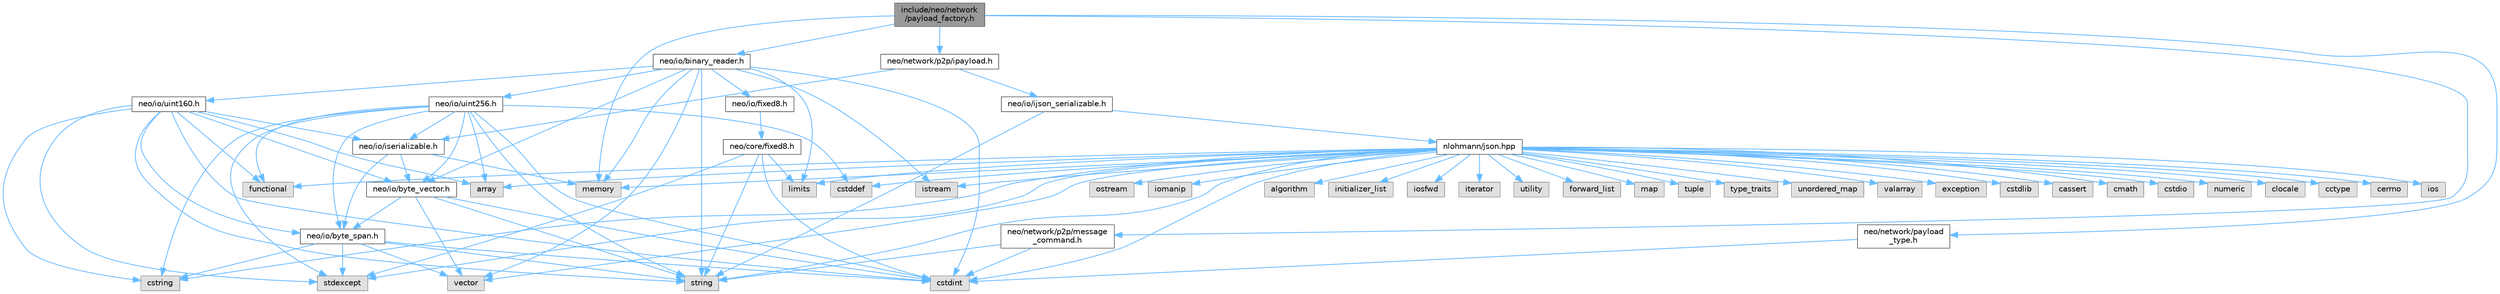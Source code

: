 digraph "include/neo/network/payload_factory.h"
{
 // LATEX_PDF_SIZE
  bgcolor="transparent";
  edge [fontname=Helvetica,fontsize=10,labelfontname=Helvetica,labelfontsize=10];
  node [fontname=Helvetica,fontsize=10,shape=box,height=0.2,width=0.4];
  Node1 [id="Node000001",label="include/neo/network\l/payload_factory.h",height=0.2,width=0.4,color="gray40", fillcolor="grey60", style="filled", fontcolor="black",tooltip=" "];
  Node1 -> Node2 [id="edge93_Node000001_Node000002",color="steelblue1",style="solid",tooltip=" "];
  Node2 [id="Node000002",label="neo/io/binary_reader.h",height=0.2,width=0.4,color="grey40", fillcolor="white", style="filled",URL="$binary__reader_8h.html",tooltip=" "];
  Node2 -> Node3 [id="edge94_Node000002_Node000003",color="steelblue1",style="solid",tooltip=" "];
  Node3 [id="Node000003",label="neo/io/byte_vector.h",height=0.2,width=0.4,color="grey40", fillcolor="white", style="filled",URL="$io_2byte__vector_8h.html",tooltip=" "];
  Node3 -> Node4 [id="edge95_Node000003_Node000004",color="steelblue1",style="solid",tooltip=" "];
  Node4 [id="Node000004",label="neo/io/byte_span.h",height=0.2,width=0.4,color="grey40", fillcolor="white", style="filled",URL="$io_2byte__span_8h.html",tooltip=" "];
  Node4 -> Node5 [id="edge96_Node000004_Node000005",color="steelblue1",style="solid",tooltip=" "];
  Node5 [id="Node000005",label="cstdint",height=0.2,width=0.4,color="grey60", fillcolor="#E0E0E0", style="filled",tooltip=" "];
  Node4 -> Node6 [id="edge97_Node000004_Node000006",color="steelblue1",style="solid",tooltip=" "];
  Node6 [id="Node000006",label="cstring",height=0.2,width=0.4,color="grey60", fillcolor="#E0E0E0", style="filled",tooltip=" "];
  Node4 -> Node7 [id="edge98_Node000004_Node000007",color="steelblue1",style="solid",tooltip=" "];
  Node7 [id="Node000007",label="stdexcept",height=0.2,width=0.4,color="grey60", fillcolor="#E0E0E0", style="filled",tooltip=" "];
  Node4 -> Node8 [id="edge99_Node000004_Node000008",color="steelblue1",style="solid",tooltip=" "];
  Node8 [id="Node000008",label="string",height=0.2,width=0.4,color="grey60", fillcolor="#E0E0E0", style="filled",tooltip=" "];
  Node4 -> Node9 [id="edge100_Node000004_Node000009",color="steelblue1",style="solid",tooltip=" "];
  Node9 [id="Node000009",label="vector",height=0.2,width=0.4,color="grey60", fillcolor="#E0E0E0", style="filled",tooltip=" "];
  Node3 -> Node5 [id="edge101_Node000003_Node000005",color="steelblue1",style="solid",tooltip=" "];
  Node3 -> Node8 [id="edge102_Node000003_Node000008",color="steelblue1",style="solid",tooltip=" "];
  Node3 -> Node9 [id="edge103_Node000003_Node000009",color="steelblue1",style="solid",tooltip=" "];
  Node2 -> Node10 [id="edge104_Node000002_Node000010",color="steelblue1",style="solid",tooltip=" "];
  Node10 [id="Node000010",label="neo/io/fixed8.h",height=0.2,width=0.4,color="grey40", fillcolor="white", style="filled",URL="$io_2fixed8_8h.html",tooltip=" "];
  Node10 -> Node11 [id="edge105_Node000010_Node000011",color="steelblue1",style="solid",tooltip=" "];
  Node11 [id="Node000011",label="neo/core/fixed8.h",height=0.2,width=0.4,color="grey40", fillcolor="white", style="filled",URL="$core_2fixed8_8h.html",tooltip=" "];
  Node11 -> Node5 [id="edge106_Node000011_Node000005",color="steelblue1",style="solid",tooltip=" "];
  Node11 -> Node12 [id="edge107_Node000011_Node000012",color="steelblue1",style="solid",tooltip=" "];
  Node12 [id="Node000012",label="limits",height=0.2,width=0.4,color="grey60", fillcolor="#E0E0E0", style="filled",tooltip=" "];
  Node11 -> Node7 [id="edge108_Node000011_Node000007",color="steelblue1",style="solid",tooltip=" "];
  Node11 -> Node8 [id="edge109_Node000011_Node000008",color="steelblue1",style="solid",tooltip=" "];
  Node2 -> Node13 [id="edge110_Node000002_Node000013",color="steelblue1",style="solid",tooltip=" "];
  Node13 [id="Node000013",label="neo/io/uint160.h",height=0.2,width=0.4,color="grey40", fillcolor="white", style="filled",URL="$uint160_8h.html",tooltip=" "];
  Node13 -> Node4 [id="edge111_Node000013_Node000004",color="steelblue1",style="solid",tooltip=" "];
  Node13 -> Node3 [id="edge112_Node000013_Node000003",color="steelblue1",style="solid",tooltip=" "];
  Node13 -> Node14 [id="edge113_Node000013_Node000014",color="steelblue1",style="solid",tooltip=" "];
  Node14 [id="Node000014",label="neo/io/iserializable.h",height=0.2,width=0.4,color="grey40", fillcolor="white", style="filled",URL="$iserializable_8h.html",tooltip=" "];
  Node14 -> Node4 [id="edge114_Node000014_Node000004",color="steelblue1",style="solid",tooltip=" "];
  Node14 -> Node3 [id="edge115_Node000014_Node000003",color="steelblue1",style="solid",tooltip=" "];
  Node14 -> Node15 [id="edge116_Node000014_Node000015",color="steelblue1",style="solid",tooltip=" "];
  Node15 [id="Node000015",label="memory",height=0.2,width=0.4,color="grey60", fillcolor="#E0E0E0", style="filled",tooltip=" "];
  Node13 -> Node16 [id="edge117_Node000013_Node000016",color="steelblue1",style="solid",tooltip=" "];
  Node16 [id="Node000016",label="array",height=0.2,width=0.4,color="grey60", fillcolor="#E0E0E0", style="filled",tooltip=" "];
  Node13 -> Node5 [id="edge118_Node000013_Node000005",color="steelblue1",style="solid",tooltip=" "];
  Node13 -> Node6 [id="edge119_Node000013_Node000006",color="steelblue1",style="solid",tooltip=" "];
  Node13 -> Node17 [id="edge120_Node000013_Node000017",color="steelblue1",style="solid",tooltip=" "];
  Node17 [id="Node000017",label="functional",height=0.2,width=0.4,color="grey60", fillcolor="#E0E0E0", style="filled",tooltip=" "];
  Node13 -> Node7 [id="edge121_Node000013_Node000007",color="steelblue1",style="solid",tooltip=" "];
  Node13 -> Node8 [id="edge122_Node000013_Node000008",color="steelblue1",style="solid",tooltip=" "];
  Node2 -> Node18 [id="edge123_Node000002_Node000018",color="steelblue1",style="solid",tooltip=" "];
  Node18 [id="Node000018",label="neo/io/uint256.h",height=0.2,width=0.4,color="grey40", fillcolor="white", style="filled",URL="$uint256_8h.html",tooltip=" "];
  Node18 -> Node4 [id="edge124_Node000018_Node000004",color="steelblue1",style="solid",tooltip=" "];
  Node18 -> Node3 [id="edge125_Node000018_Node000003",color="steelblue1",style="solid",tooltip=" "];
  Node18 -> Node14 [id="edge126_Node000018_Node000014",color="steelblue1",style="solid",tooltip=" "];
  Node18 -> Node16 [id="edge127_Node000018_Node000016",color="steelblue1",style="solid",tooltip=" "];
  Node18 -> Node19 [id="edge128_Node000018_Node000019",color="steelblue1",style="solid",tooltip=" "];
  Node19 [id="Node000019",label="cstddef",height=0.2,width=0.4,color="grey60", fillcolor="#E0E0E0", style="filled",tooltip=" "];
  Node18 -> Node5 [id="edge129_Node000018_Node000005",color="steelblue1",style="solid",tooltip=" "];
  Node18 -> Node6 [id="edge130_Node000018_Node000006",color="steelblue1",style="solid",tooltip=" "];
  Node18 -> Node17 [id="edge131_Node000018_Node000017",color="steelblue1",style="solid",tooltip=" "];
  Node18 -> Node7 [id="edge132_Node000018_Node000007",color="steelblue1",style="solid",tooltip=" "];
  Node18 -> Node8 [id="edge133_Node000018_Node000008",color="steelblue1",style="solid",tooltip=" "];
  Node2 -> Node5 [id="edge134_Node000002_Node000005",color="steelblue1",style="solid",tooltip=" "];
  Node2 -> Node20 [id="edge135_Node000002_Node000020",color="steelblue1",style="solid",tooltip=" "];
  Node20 [id="Node000020",label="istream",height=0.2,width=0.4,color="grey60", fillcolor="#E0E0E0", style="filled",tooltip=" "];
  Node2 -> Node12 [id="edge136_Node000002_Node000012",color="steelblue1",style="solid",tooltip=" "];
  Node2 -> Node15 [id="edge137_Node000002_Node000015",color="steelblue1",style="solid",tooltip=" "];
  Node2 -> Node8 [id="edge138_Node000002_Node000008",color="steelblue1",style="solid",tooltip=" "];
  Node2 -> Node9 [id="edge139_Node000002_Node000009",color="steelblue1",style="solid",tooltip=" "];
  Node1 -> Node21 [id="edge140_Node000001_Node000021",color="steelblue1",style="solid",tooltip=" "];
  Node21 [id="Node000021",label="neo/network/p2p/ipayload.h",height=0.2,width=0.4,color="grey40", fillcolor="white", style="filled",URL="$p2p_2ipayload_8h.html",tooltip=" "];
  Node21 -> Node22 [id="edge141_Node000021_Node000022",color="steelblue1",style="solid",tooltip=" "];
  Node22 [id="Node000022",label="neo/io/ijson_serializable.h",height=0.2,width=0.4,color="grey40", fillcolor="white", style="filled",URL="$ijson__serializable_8h.html",tooltip=" "];
  Node22 -> Node23 [id="edge142_Node000022_Node000023",color="steelblue1",style="solid",tooltip=" "];
  Node23 [id="Node000023",label="nlohmann/json.hpp",height=0.2,width=0.4,color="grey40", fillcolor="white", style="filled",URL="$json_8hpp.html",tooltip=" "];
  Node23 -> Node24 [id="edge143_Node000023_Node000024",color="steelblue1",style="solid",tooltip=" "];
  Node24 [id="Node000024",label="algorithm",height=0.2,width=0.4,color="grey60", fillcolor="#E0E0E0", style="filled",tooltip=" "];
  Node23 -> Node19 [id="edge144_Node000023_Node000019",color="steelblue1",style="solid",tooltip=" "];
  Node23 -> Node17 [id="edge145_Node000023_Node000017",color="steelblue1",style="solid",tooltip=" "];
  Node23 -> Node25 [id="edge146_Node000023_Node000025",color="steelblue1",style="solid",tooltip=" "];
  Node25 [id="Node000025",label="initializer_list",height=0.2,width=0.4,color="grey60", fillcolor="#E0E0E0", style="filled",tooltip=" "];
  Node23 -> Node26 [id="edge147_Node000023_Node000026",color="steelblue1",style="solid",tooltip=" "];
  Node26 [id="Node000026",label="iosfwd",height=0.2,width=0.4,color="grey60", fillcolor="#E0E0E0", style="filled",tooltip=" "];
  Node23 -> Node27 [id="edge148_Node000023_Node000027",color="steelblue1",style="solid",tooltip=" "];
  Node27 [id="Node000027",label="iterator",height=0.2,width=0.4,color="grey60", fillcolor="#E0E0E0", style="filled",tooltip=" "];
  Node23 -> Node15 [id="edge149_Node000023_Node000015",color="steelblue1",style="solid",tooltip=" "];
  Node23 -> Node8 [id="edge150_Node000023_Node000008",color="steelblue1",style="solid",tooltip=" "];
  Node23 -> Node28 [id="edge151_Node000023_Node000028",color="steelblue1",style="solid",tooltip=" "];
  Node28 [id="Node000028",label="utility",height=0.2,width=0.4,color="grey60", fillcolor="#E0E0E0", style="filled",tooltip=" "];
  Node23 -> Node9 [id="edge152_Node000023_Node000009",color="steelblue1",style="solid",tooltip=" "];
  Node23 -> Node16 [id="edge153_Node000023_Node000016",color="steelblue1",style="solid",tooltip=" "];
  Node23 -> Node29 [id="edge154_Node000023_Node000029",color="steelblue1",style="solid",tooltip=" "];
  Node29 [id="Node000029",label="forward_list",height=0.2,width=0.4,color="grey60", fillcolor="#E0E0E0", style="filled",tooltip=" "];
  Node23 -> Node30 [id="edge155_Node000023_Node000030",color="steelblue1",style="solid",tooltip=" "];
  Node30 [id="Node000030",label="map",height=0.2,width=0.4,color="grey60", fillcolor="#E0E0E0", style="filled",tooltip=" "];
  Node23 -> Node31 [id="edge156_Node000023_Node000031",color="steelblue1",style="solid",tooltip=" "];
  Node31 [id="Node000031",label="tuple",height=0.2,width=0.4,color="grey60", fillcolor="#E0E0E0", style="filled",tooltip=" "];
  Node23 -> Node32 [id="edge157_Node000023_Node000032",color="steelblue1",style="solid",tooltip=" "];
  Node32 [id="Node000032",label="type_traits",height=0.2,width=0.4,color="grey60", fillcolor="#E0E0E0", style="filled",tooltip=" "];
  Node23 -> Node33 [id="edge158_Node000023_Node000033",color="steelblue1",style="solid",tooltip=" "];
  Node33 [id="Node000033",label="unordered_map",height=0.2,width=0.4,color="grey60", fillcolor="#E0E0E0", style="filled",tooltip=" "];
  Node23 -> Node34 [id="edge159_Node000023_Node000034",color="steelblue1",style="solid",tooltip=" "];
  Node34 [id="Node000034",label="valarray",height=0.2,width=0.4,color="grey60", fillcolor="#E0E0E0", style="filled",tooltip=" "];
  Node23 -> Node35 [id="edge160_Node000023_Node000035",color="steelblue1",style="solid",tooltip=" "];
  Node35 [id="Node000035",label="exception",height=0.2,width=0.4,color="grey60", fillcolor="#E0E0E0", style="filled",tooltip=" "];
  Node23 -> Node7 [id="edge161_Node000023_Node000007",color="steelblue1",style="solid",tooltip=" "];
  Node23 -> Node5 [id="edge162_Node000023_Node000005",color="steelblue1",style="solid",tooltip=" "];
  Node23 -> Node36 [id="edge163_Node000023_Node000036",color="steelblue1",style="solid",tooltip=" "];
  Node36 [id="Node000036",label="cstdlib",height=0.2,width=0.4,color="grey60", fillcolor="#E0E0E0", style="filled",tooltip=" "];
  Node23 -> Node37 [id="edge164_Node000023_Node000037",color="steelblue1",style="solid",tooltip=" "];
  Node37 [id="Node000037",label="cassert",height=0.2,width=0.4,color="grey60", fillcolor="#E0E0E0", style="filled",tooltip=" "];
  Node23 -> Node12 [id="edge165_Node000023_Node000012",color="steelblue1",style="solid",tooltip=" "];
  Node23 -> Node6 [id="edge166_Node000023_Node000006",color="steelblue1",style="solid",tooltip=" "];
  Node23 -> Node38 [id="edge167_Node000023_Node000038",color="steelblue1",style="solid",tooltip=" "];
  Node38 [id="Node000038",label="cmath",height=0.2,width=0.4,color="grey60", fillcolor="#E0E0E0", style="filled",tooltip=" "];
  Node23 -> Node39 [id="edge168_Node000023_Node000039",color="steelblue1",style="solid",tooltip=" "];
  Node39 [id="Node000039",label="cstdio",height=0.2,width=0.4,color="grey60", fillcolor="#E0E0E0", style="filled",tooltip=" "];
  Node23 -> Node40 [id="edge169_Node000023_Node000040",color="steelblue1",style="solid",tooltip=" "];
  Node40 [id="Node000040",label="numeric",height=0.2,width=0.4,color="grey60", fillcolor="#E0E0E0", style="filled",tooltip=" "];
  Node23 -> Node20 [id="edge170_Node000023_Node000020",color="steelblue1",style="solid",tooltip=" "];
  Node23 -> Node41 [id="edge171_Node000023_Node000041",color="steelblue1",style="solid",tooltip=" "];
  Node41 [id="Node000041",label="clocale",height=0.2,width=0.4,color="grey60", fillcolor="#E0E0E0", style="filled",tooltip=" "];
  Node23 -> Node42 [id="edge172_Node000023_Node000042",color="steelblue1",style="solid",tooltip=" "];
  Node42 [id="Node000042",label="cctype",height=0.2,width=0.4,color="grey60", fillcolor="#E0E0E0", style="filled",tooltip=" "];
  Node23 -> Node43 [id="edge173_Node000023_Node000043",color="steelblue1",style="solid",tooltip=" "];
  Node43 [id="Node000043",label="cerrno",height=0.2,width=0.4,color="grey60", fillcolor="#E0E0E0", style="filled",tooltip=" "];
  Node23 -> Node44 [id="edge174_Node000023_Node000044",color="steelblue1",style="solid",tooltip=" "];
  Node44 [id="Node000044",label="ios",height=0.2,width=0.4,color="grey60", fillcolor="#E0E0E0", style="filled",tooltip=" "];
  Node23 -> Node45 [id="edge175_Node000023_Node000045",color="steelblue1",style="solid",tooltip=" "];
  Node45 [id="Node000045",label="ostream",height=0.2,width=0.4,color="grey60", fillcolor="#E0E0E0", style="filled",tooltip=" "];
  Node23 -> Node46 [id="edge176_Node000023_Node000046",color="steelblue1",style="solid",tooltip=" "];
  Node46 [id="Node000046",label="iomanip",height=0.2,width=0.4,color="grey60", fillcolor="#E0E0E0", style="filled",tooltip=" "];
  Node22 -> Node8 [id="edge177_Node000022_Node000008",color="steelblue1",style="solid",tooltip=" "];
  Node21 -> Node14 [id="edge178_Node000021_Node000014",color="steelblue1",style="solid",tooltip=" "];
  Node1 -> Node47 [id="edge179_Node000001_Node000047",color="steelblue1",style="solid",tooltip=" "];
  Node47 [id="Node000047",label="neo/network/p2p/message\l_command.h",height=0.2,width=0.4,color="grey40", fillcolor="white", style="filled",URL="$p2p_2message__command_8h.html",tooltip=" "];
  Node47 -> Node5 [id="edge180_Node000047_Node000005",color="steelblue1",style="solid",tooltip=" "];
  Node47 -> Node8 [id="edge181_Node000047_Node000008",color="steelblue1",style="solid",tooltip=" "];
  Node1 -> Node48 [id="edge182_Node000001_Node000048",color="steelblue1",style="solid",tooltip=" "];
  Node48 [id="Node000048",label="neo/network/payload\l_type.h",height=0.2,width=0.4,color="grey40", fillcolor="white", style="filled",URL="$payload__type_8h.html",tooltip=" "];
  Node48 -> Node5 [id="edge183_Node000048_Node000005",color="steelblue1",style="solid",tooltip=" "];
  Node1 -> Node15 [id="edge184_Node000001_Node000015",color="steelblue1",style="solid",tooltip=" "];
}
